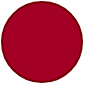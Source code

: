 <mxfile>
    <diagram id="AQgo66f_SL_v7vOnrfho" name="Página-1">
        <mxGraphModel dx="277" dy="547" grid="1" gridSize="10" guides="1" tooltips="1" connect="1" arrows="1" fold="1" page="1" pageScale="1" pageWidth="827" pageHeight="1169" math="0" shadow="0">
            <root>
                <mxCell id="0"/>
                <mxCell id="1" parent="0"/>
                <mxCell id="6" value="" style="ellipse;whiteSpace=wrap;html=1;aspect=fixed;fillColor=#a20025;fontColor=#ffffff;strokeColor=#6F0000;" vertex="1" parent="1">
                    <mxGeometry x="40" y="200" width="40" height="40" as="geometry"/>
                </mxCell>
            </root>
        </mxGraphModel>
    </diagram>
</mxfile>